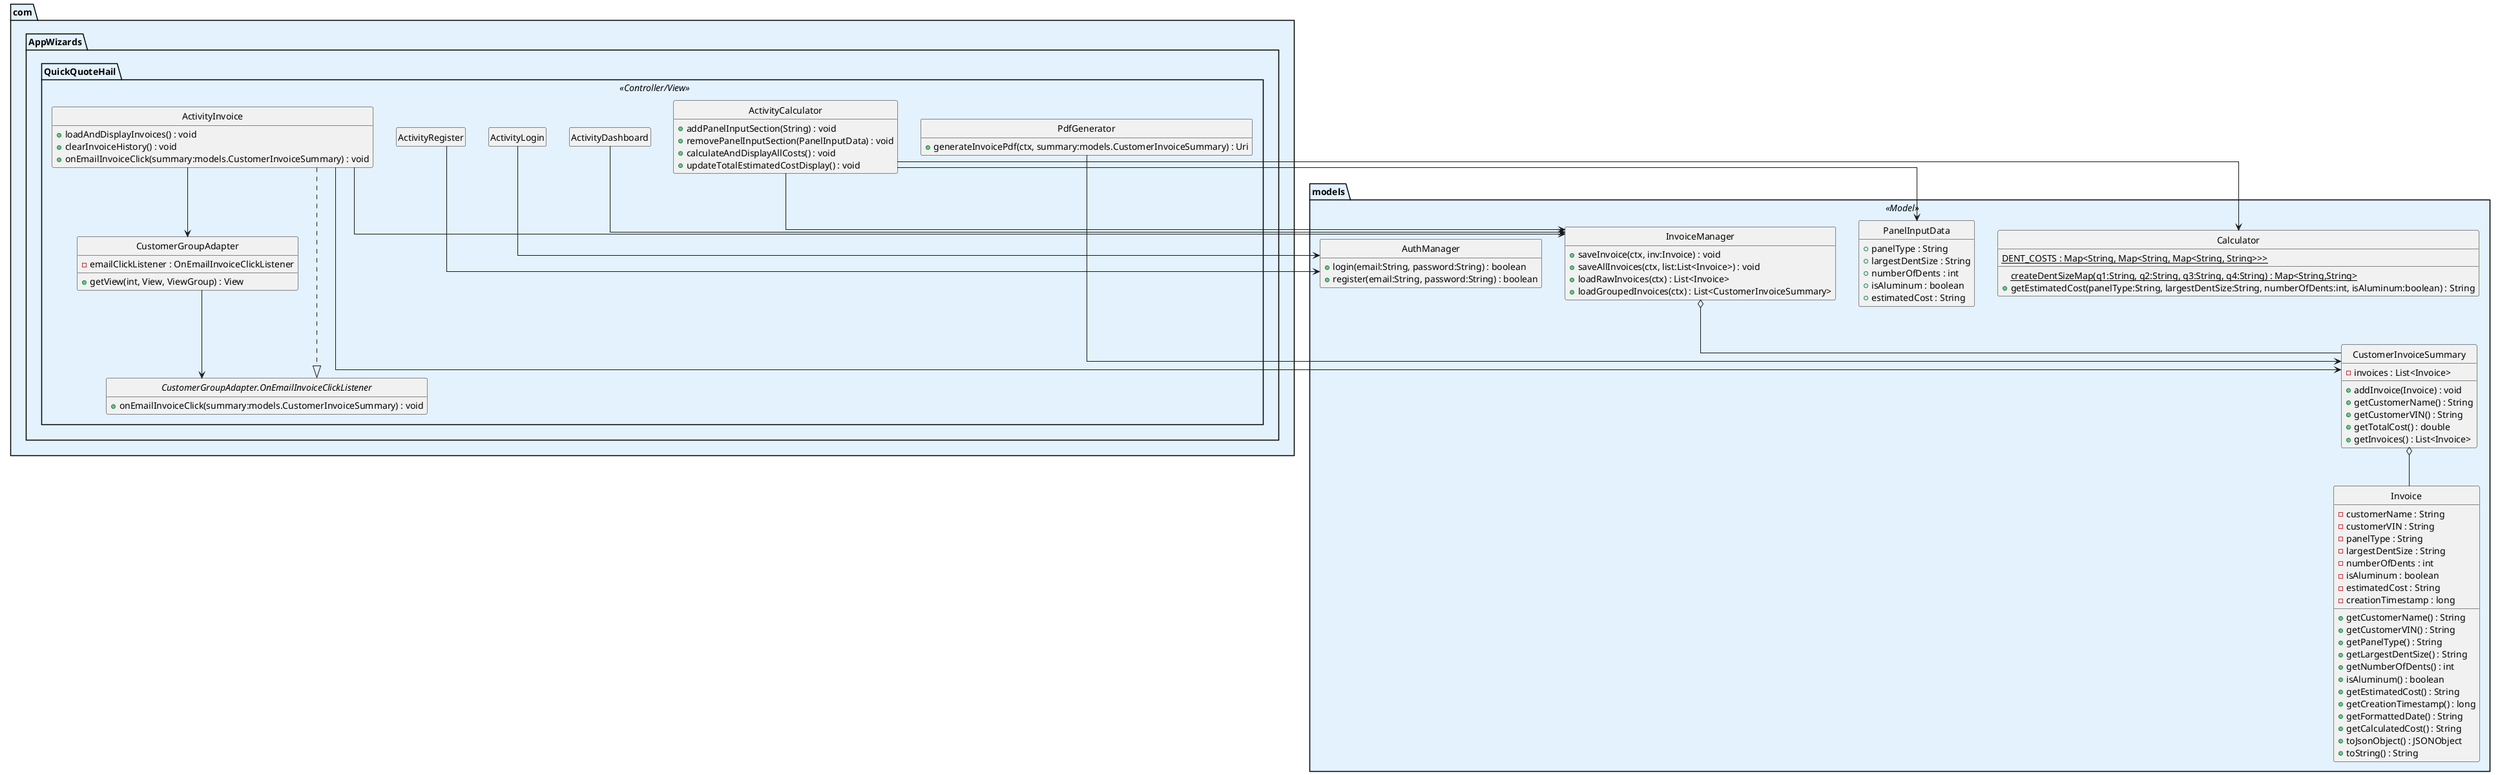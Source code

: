 @startuml
skinparam style strictuml
hide empty fields
hide empty methods
top to bottom direction
skinparam linetype ortho
skinparam package {
  BorderColor black
  BackgroundColor White
}

' ===== MODEL =====
package models <<Model>> {
  skinparam packageBackgroundColor #E8F5E9

  class Invoice {
    - customerName : String
    - customerVIN : String
    - panelType : String
    - largestDentSize : String
    - numberOfDents : int
    - isAluminum : boolean
    - estimatedCost : String
    - creationTimestamp : long
    + getCustomerName() : String
    + getCustomerVIN() : String
    + getPanelType() : String
    + getLargestDentSize() : String
    + getNumberOfDents() : int
    + isAluminum() : boolean
    + getEstimatedCost() : String
    + getCreationTimestamp() : long
    + getFormattedDate() : String
    + getCalculatedCost() : String
    + toJsonObject() : JSONObject
    + toString() : String
  }

  class Calculator {
    {static} DENT_COSTS : Map<String, Map<String, Map<String, String>>>
    {static} createDentSizeMap(q1:String, q2:String, q3:String, q4:String) : Map<String,String>
    + getEstimatedCost(panelType:String, largestDentSize:String, numberOfDents:int, isAluminum:boolean) : String
  }

  class CustomerInvoiceSummary {
    - invoices : List<Invoice>
    + addInvoice(Invoice) : void
    + getCustomerName() : String
    + getCustomerVIN() : String
    + getTotalCost() : double
    + getInvoices() : List<Invoice>
  }

  class InvoiceManager {
    + saveInvoice(ctx, inv:Invoice) : void
    + saveAllInvoices(ctx, list:List<Invoice>) : void
    + loadRawInvoices(ctx) : List<Invoice>
    + loadGroupedInvoices(ctx) : List<CustomerInvoiceSummary>
  }

  class PanelInputData {
    + panelType : String
    + largestDentSize : String
    + numberOfDents : int
    + isAluminum : boolean
    + estimatedCost : String
  }

  class AuthManager {
    + login(email:String, password:String) : boolean
    + register(email:String, password:String) : boolean
  }

  ' Data relations
  InvoiceManager o-- CustomerInvoiceSummary
  CustomerInvoiceSummary o-- Invoice
}

' ===== CONTROLLERS / VIEWS =====
package com.AppWizards.QuickQuoteHail <<Controller/View>> {
  skinparam packageBackgroundColor #E3F2FD

  ' Keep controllers aligned
  together {
    class ActivityLogin
    class ActivityRegister
    class ActivityDashboard
  }

  class ActivityCalculator {
    + addPanelInputSection(String) : void
    + removePanelInputSection(PanelInputData) : void
    + calculateAndDisplayAllCosts() : void
    + updateTotalEstimatedCostDisplay() : void
  }

  class ActivityInvoice {
    + loadAndDisplayInvoices() : void
    + clearInvoiceHistory() : void
    + onEmailInvoiceClick(summary:models.CustomerInvoiceSummary) : void
  }

  class CustomerGroupAdapter {
    - emailClickListener : OnEmailInvoiceClickListener
    + getView(int, View, ViewGroup) : View
  }

  interface "CustomerGroupAdapter.OnEmailInvoiceClickListener" as OnEmailInvoiceClickListener {
    + onEmailInvoiceClick(summary:models.CustomerInvoiceSummary) : void
  }

  class PdfGenerator {
    + generateInvoicePdf(ctx, summary:models.CustomerInvoiceSummary) : Uri
  }

  ' Wiring (flows downward Model-wise)
  ActivityCalculator --> models.PanelInputData
  ActivityCalculator --> models.Calculator
  ActivityCalculator --> models.InvoiceManager

  ActivityInvoice --> models.InvoiceManager
  ActivityInvoice --> models.CustomerInvoiceSummary
  ActivityInvoice --> CustomerGroupAdapter
  ActivityInvoice ..|> OnEmailInvoiceClickListener

  CustomerGroupAdapter --> OnEmailInvoiceClickListener
  PdfGenerator --> models.CustomerInvoiceSummary

  ' Auth flow
  ActivityLogin --> models.AuthManager
  ActivityRegister --> models.AuthManager

  ' Dashboard touches the model (e.g., counts/stats)
  ActivityDashboard --> models.InvoiceManager
}

@enduml
